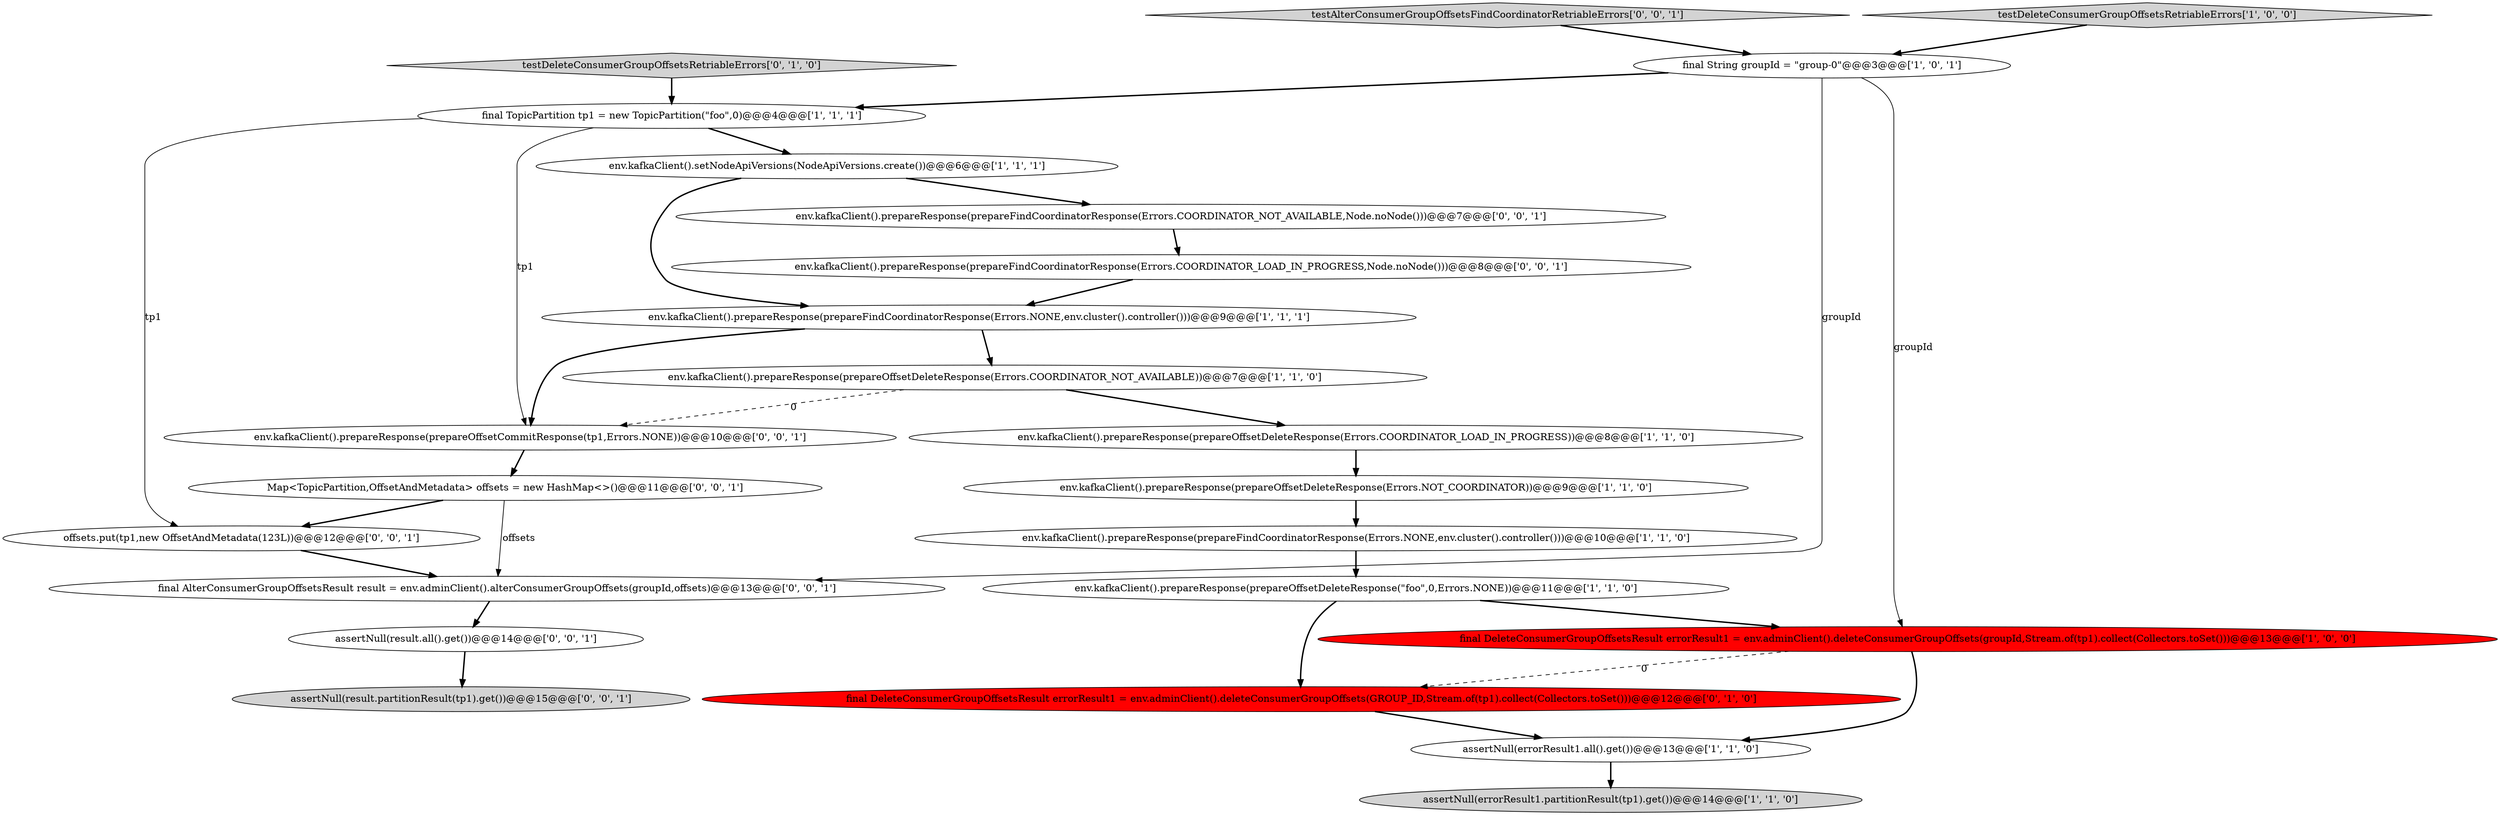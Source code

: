 digraph {
9 [style = filled, label = "final DeleteConsumerGroupOffsetsResult errorResult1 = env.adminClient().deleteConsumerGroupOffsets(groupId,Stream.of(tp1).collect(Collectors.toSet()))@@@13@@@['1', '0', '0']", fillcolor = red, shape = ellipse image = "AAA1AAABBB1BBB"];
7 [style = filled, label = "assertNull(errorResult1.partitionResult(tp1).get())@@@14@@@['1', '1', '0']", fillcolor = lightgray, shape = ellipse image = "AAA0AAABBB1BBB"];
14 [style = filled, label = "final DeleteConsumerGroupOffsetsResult errorResult1 = env.adminClient().deleteConsumerGroupOffsets(GROUP_ID,Stream.of(tp1).collect(Collectors.toSet()))@@@12@@@['0', '1', '0']", fillcolor = red, shape = ellipse image = "AAA1AAABBB2BBB"];
3 [style = filled, label = "final TopicPartition tp1 = new TopicPartition(\"foo\",0)@@@4@@@['1', '1', '1']", fillcolor = white, shape = ellipse image = "AAA0AAABBB1BBB"];
6 [style = filled, label = "env.kafkaClient().prepareResponse(prepareOffsetDeleteResponse(Errors.COORDINATOR_LOAD_IN_PROGRESS))@@@8@@@['1', '1', '0']", fillcolor = white, shape = ellipse image = "AAA0AAABBB1BBB"];
16 [style = filled, label = "env.kafkaClient().prepareResponse(prepareFindCoordinatorResponse(Errors.COORDINATOR_LOAD_IN_PROGRESS,Node.noNode()))@@@8@@@['0', '0', '1']", fillcolor = white, shape = ellipse image = "AAA0AAABBB3BBB"];
19 [style = filled, label = "env.kafkaClient().prepareResponse(prepareOffsetCommitResponse(tp1,Errors.NONE))@@@10@@@['0', '0', '1']", fillcolor = white, shape = ellipse image = "AAA0AAABBB3BBB"];
10 [style = filled, label = "env.kafkaClient().setNodeApiVersions(NodeApiVersions.create())@@@6@@@['1', '1', '1']", fillcolor = white, shape = ellipse image = "AAA0AAABBB1BBB"];
20 [style = filled, label = "Map<TopicPartition,OffsetAndMetadata> offsets = new HashMap<>()@@@11@@@['0', '0', '1']", fillcolor = white, shape = ellipse image = "AAA0AAABBB3BBB"];
21 [style = filled, label = "offsets.put(tp1,new OffsetAndMetadata(123L))@@@12@@@['0', '0', '1']", fillcolor = white, shape = ellipse image = "AAA0AAABBB3BBB"];
4 [style = filled, label = "env.kafkaClient().prepareResponse(prepareFindCoordinatorResponse(Errors.NONE,env.cluster().controller()))@@@9@@@['1', '1', '1']", fillcolor = white, shape = ellipse image = "AAA0AAABBB1BBB"];
15 [style = filled, label = "env.kafkaClient().prepareResponse(prepareFindCoordinatorResponse(Errors.COORDINATOR_NOT_AVAILABLE,Node.noNode()))@@@7@@@['0', '0', '1']", fillcolor = white, shape = ellipse image = "AAA0AAABBB3BBB"];
22 [style = filled, label = "testAlterConsumerGroupOffsetsFindCoordinatorRetriableErrors['0', '0', '1']", fillcolor = lightgray, shape = diamond image = "AAA0AAABBB3BBB"];
23 [style = filled, label = "assertNull(result.partitionResult(tp1).get())@@@15@@@['0', '0', '1']", fillcolor = lightgray, shape = ellipse image = "AAA0AAABBB3BBB"];
17 [style = filled, label = "final AlterConsumerGroupOffsetsResult result = env.adminClient().alterConsumerGroupOffsets(groupId,offsets)@@@13@@@['0', '0', '1']", fillcolor = white, shape = ellipse image = "AAA0AAABBB3BBB"];
5 [style = filled, label = "env.kafkaClient().prepareResponse(prepareOffsetDeleteResponse(\"foo\",0,Errors.NONE))@@@11@@@['1', '1', '0']", fillcolor = white, shape = ellipse image = "AAA0AAABBB1BBB"];
11 [style = filled, label = "final String groupId = \"group-0\"@@@3@@@['1', '0', '1']", fillcolor = white, shape = ellipse image = "AAA0AAABBB1BBB"];
8 [style = filled, label = "env.kafkaClient().prepareResponse(prepareOffsetDeleteResponse(Errors.COORDINATOR_NOT_AVAILABLE))@@@7@@@['1', '1', '0']", fillcolor = white, shape = ellipse image = "AAA0AAABBB1BBB"];
12 [style = filled, label = "env.kafkaClient().prepareResponse(prepareFindCoordinatorResponse(Errors.NONE,env.cluster().controller()))@@@10@@@['1', '1', '0']", fillcolor = white, shape = ellipse image = "AAA0AAABBB1BBB"];
0 [style = filled, label = "env.kafkaClient().prepareResponse(prepareOffsetDeleteResponse(Errors.NOT_COORDINATOR))@@@9@@@['1', '1', '0']", fillcolor = white, shape = ellipse image = "AAA0AAABBB1BBB"];
13 [style = filled, label = "testDeleteConsumerGroupOffsetsRetriableErrors['0', '1', '0']", fillcolor = lightgray, shape = diamond image = "AAA0AAABBB2BBB"];
1 [style = filled, label = "assertNull(errorResult1.all().get())@@@13@@@['1', '1', '0']", fillcolor = white, shape = ellipse image = "AAA0AAABBB1BBB"];
18 [style = filled, label = "assertNull(result.all().get())@@@14@@@['0', '0', '1']", fillcolor = white, shape = ellipse image = "AAA0AAABBB3BBB"];
2 [style = filled, label = "testDeleteConsumerGroupOffsetsRetriableErrors['1', '0', '0']", fillcolor = lightgray, shape = diamond image = "AAA0AAABBB1BBB"];
8->19 [style = dashed, label="0"];
3->21 [style = solid, label="tp1"];
10->15 [style = bold, label=""];
12->5 [style = bold, label=""];
18->23 [style = bold, label=""];
5->9 [style = bold, label=""];
19->20 [style = bold, label=""];
0->12 [style = bold, label=""];
20->17 [style = solid, label="offsets"];
4->19 [style = bold, label=""];
8->6 [style = bold, label=""];
6->0 [style = bold, label=""];
5->14 [style = bold, label=""];
15->16 [style = bold, label=""];
1->7 [style = bold, label=""];
14->1 [style = bold, label=""];
20->21 [style = bold, label=""];
3->10 [style = bold, label=""];
3->19 [style = solid, label="tp1"];
9->14 [style = dashed, label="0"];
13->3 [style = bold, label=""];
11->3 [style = bold, label=""];
11->9 [style = solid, label="groupId"];
11->17 [style = solid, label="groupId"];
10->4 [style = bold, label=""];
4->8 [style = bold, label=""];
16->4 [style = bold, label=""];
9->1 [style = bold, label=""];
21->17 [style = bold, label=""];
2->11 [style = bold, label=""];
22->11 [style = bold, label=""];
17->18 [style = bold, label=""];
}
